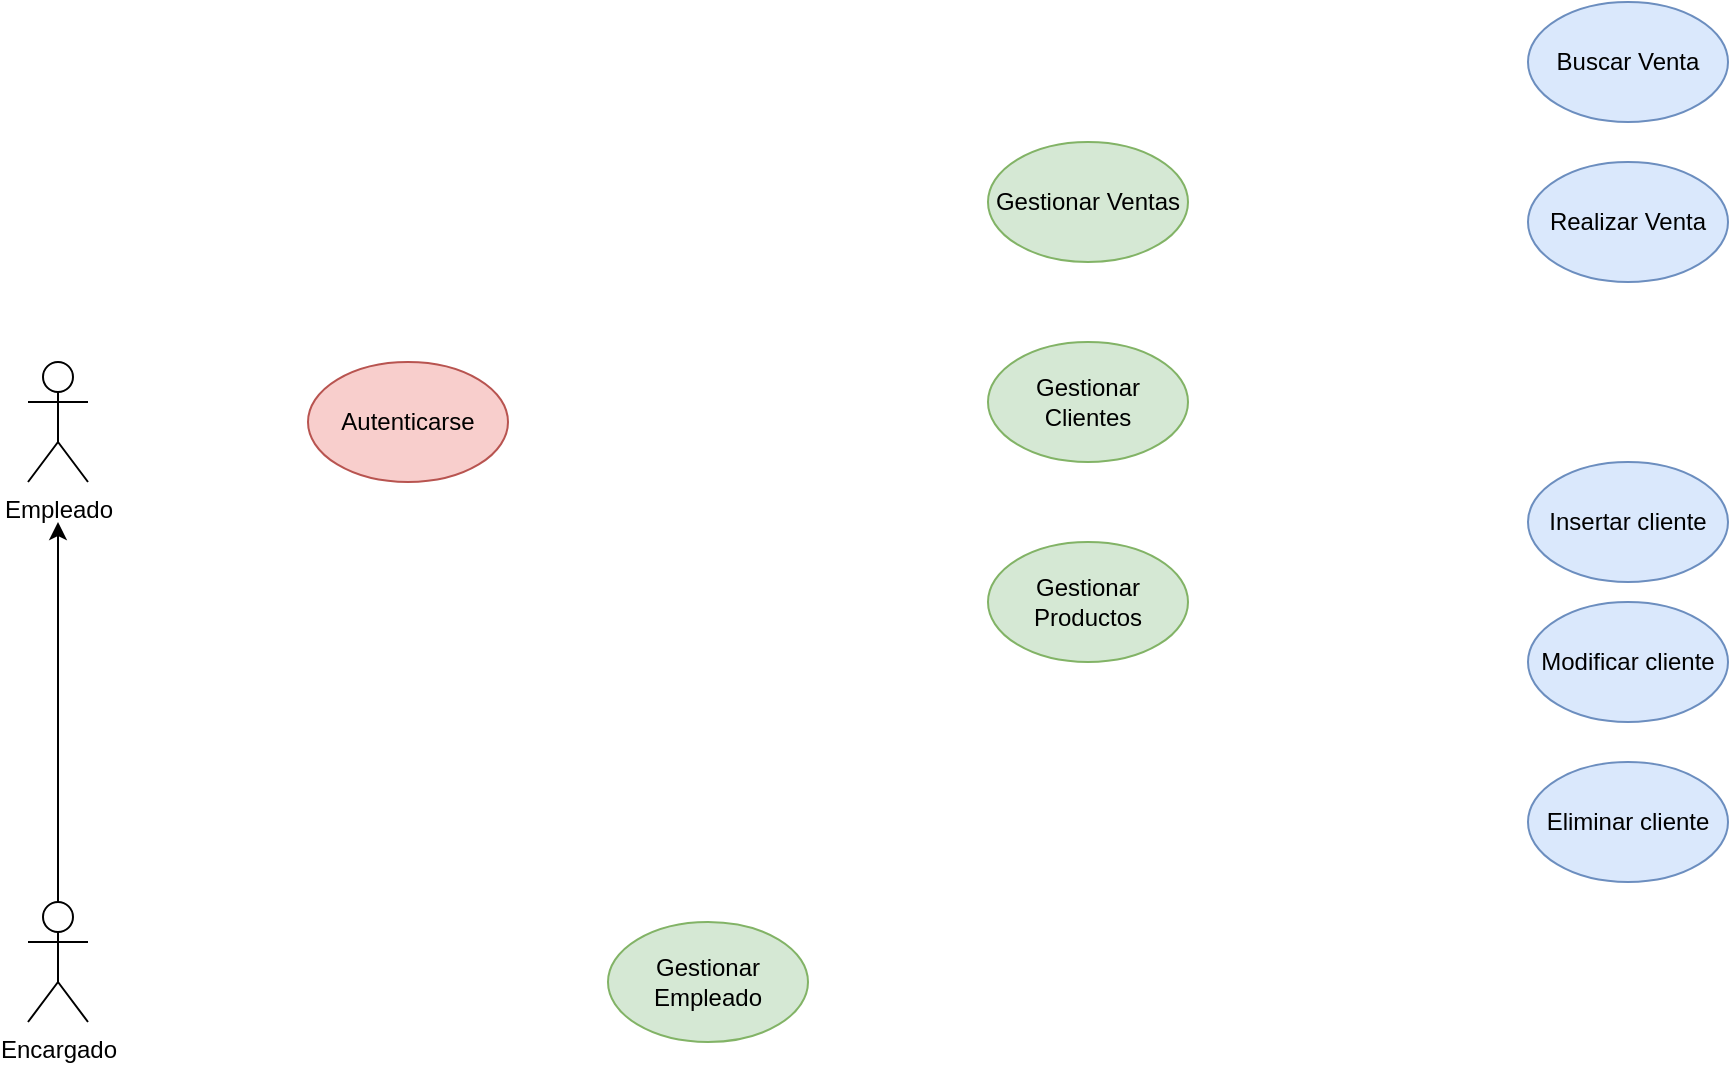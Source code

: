 <mxfile version="21.0.10" type="device"><diagram name="Página-1" id="nPkBYgMdGVZkL27FZ7kh"><mxGraphModel dx="1434" dy="773" grid="1" gridSize="10" guides="1" tooltips="1" connect="1" arrows="1" fold="1" page="1" pageScale="1" pageWidth="827" pageHeight="1169" math="0" shadow="0"><root><mxCell id="0"/><mxCell id="1" parent="0"/><mxCell id="gO30IvoKWfrUfO-ye4eQ-1" value="Empleado" style="shape=umlActor;verticalLabelPosition=bottom;verticalAlign=top;html=1;outlineConnect=0;" vertex="1" parent="1"><mxGeometry x="100" y="180" width="30" height="60" as="geometry"/></mxCell><mxCell id="gO30IvoKWfrUfO-ye4eQ-2" value="Encargado" style="shape=umlActor;verticalLabelPosition=bottom;verticalAlign=top;html=1;outlineConnect=0;" vertex="1" parent="1"><mxGeometry x="100" y="450" width="30" height="60" as="geometry"/></mxCell><mxCell id="gO30IvoKWfrUfO-ye4eQ-3" value="Gestionar Ventas" style="ellipse;whiteSpace=wrap;html=1;fillColor=#d5e8d4;strokeColor=#82b366;" vertex="1" parent="1"><mxGeometry x="580" y="70" width="100" height="60" as="geometry"/></mxCell><mxCell id="gO30IvoKWfrUfO-ye4eQ-4" value="Gestionar Clientes" style="ellipse;whiteSpace=wrap;html=1;fillColor=#d5e8d4;strokeColor=#82b366;" vertex="1" parent="1"><mxGeometry x="580" y="170" width="100" height="60" as="geometry"/></mxCell><mxCell id="gO30IvoKWfrUfO-ye4eQ-5" value="Gestionar Productos" style="ellipse;whiteSpace=wrap;html=1;fillColor=#d5e8d4;strokeColor=#82b366;" vertex="1" parent="1"><mxGeometry x="580" y="270" width="100" height="60" as="geometry"/></mxCell><mxCell id="gO30IvoKWfrUfO-ye4eQ-6" value="Gestionar Empleado" style="ellipse;whiteSpace=wrap;html=1;fillColor=#d5e8d4;strokeColor=#82b366;" vertex="1" parent="1"><mxGeometry x="390" y="460" width="100" height="60" as="geometry"/></mxCell><mxCell id="gO30IvoKWfrUfO-ye4eQ-7" value="Autenticarse" style="ellipse;whiteSpace=wrap;html=1;fillColor=#f8cecc;strokeColor=#b85450;" vertex="1" parent="1"><mxGeometry x="240" y="180" width="100" height="60" as="geometry"/></mxCell><mxCell id="gO30IvoKWfrUfO-ye4eQ-8" value="" style="endArrow=classic;html=1;rounded=0;" edge="1" parent="1" source="gO30IvoKWfrUfO-ye4eQ-2"><mxGeometry width="50" height="50" relative="1" as="geometry"><mxPoint x="390" y="430" as="sourcePoint"/><mxPoint x="115" y="260" as="targetPoint"/></mxGeometry></mxCell><mxCell id="gO30IvoKWfrUfO-ye4eQ-11" value="Buscar Venta" style="ellipse;whiteSpace=wrap;html=1;fillColor=#dae8fc;strokeColor=#6c8ebf;" vertex="1" parent="1"><mxGeometry x="850" width="100" height="60" as="geometry"/></mxCell><mxCell id="gO30IvoKWfrUfO-ye4eQ-12" value="Realizar Venta" style="ellipse;whiteSpace=wrap;html=1;fillColor=#dae8fc;strokeColor=#6c8ebf;" vertex="1" parent="1"><mxGeometry x="850" y="80" width="100" height="60" as="geometry"/></mxCell><mxCell id="gO30IvoKWfrUfO-ye4eQ-13" value="Insertar cliente" style="ellipse;whiteSpace=wrap;html=1;fillColor=#dae8fc;strokeColor=#6c8ebf;" vertex="1" parent="1"><mxGeometry x="850" y="230" width="100" height="60" as="geometry"/></mxCell><mxCell id="gO30IvoKWfrUfO-ye4eQ-14" value="Modificar cliente" style="ellipse;whiteSpace=wrap;html=1;fillColor=#dae8fc;strokeColor=#6c8ebf;" vertex="1" parent="1"><mxGeometry x="850" y="300" width="100" height="60" as="geometry"/></mxCell><mxCell id="gO30IvoKWfrUfO-ye4eQ-15" value="Eliminar cliente" style="ellipse;whiteSpace=wrap;html=1;fillColor=#dae8fc;strokeColor=#6c8ebf;" vertex="1" parent="1"><mxGeometry x="850" y="380" width="100" height="60" as="geometry"/></mxCell></root></mxGraphModel></diagram></mxfile>